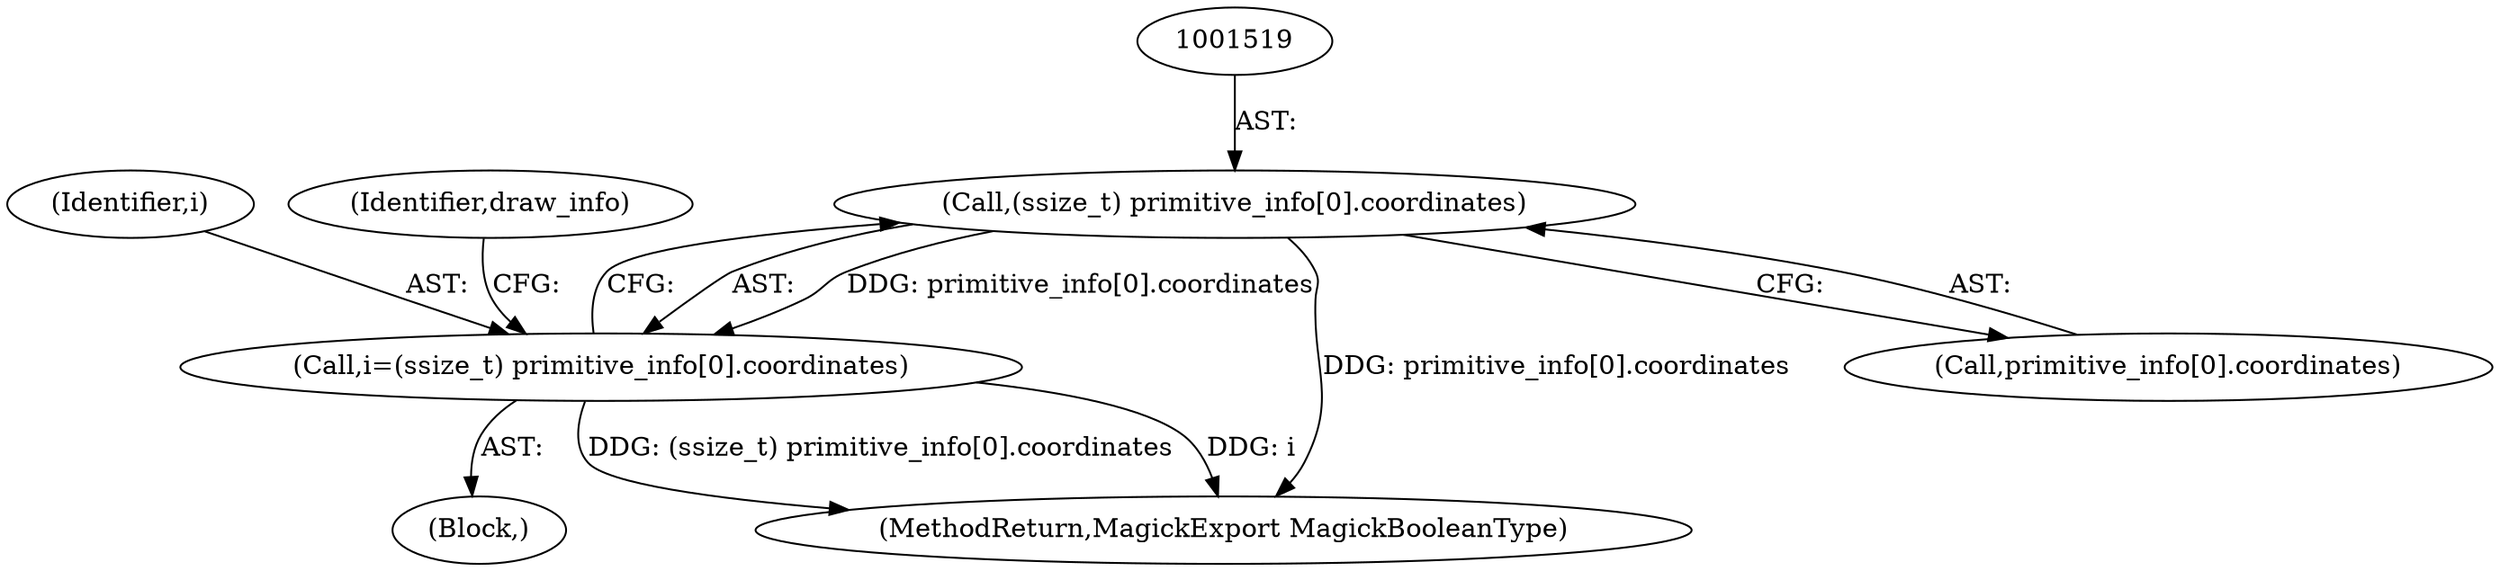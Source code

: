 digraph "0_ImageMagick_726812fa2fa7ce16bcf58f6e115f65427a1c0950_2@array" {
"1001518" [label="(Call,(ssize_t) primitive_info[0].coordinates)"];
"1001516" [label="(Call,i=(ssize_t) primitive_info[0].coordinates)"];
"1001629" [label="(MethodReturn,MagickExport MagickBooleanType)"];
"1001517" [label="(Identifier,i)"];
"1001516" [label="(Call,i=(ssize_t) primitive_info[0].coordinates)"];
"1001531" [label="(Identifier,draw_info)"];
"1001461" [label="(Block,)"];
"1001520" [label="(Call,primitive_info[0].coordinates)"];
"1001518" [label="(Call,(ssize_t) primitive_info[0].coordinates)"];
"1001518" -> "1001516"  [label="AST: "];
"1001518" -> "1001520"  [label="CFG: "];
"1001519" -> "1001518"  [label="AST: "];
"1001520" -> "1001518"  [label="AST: "];
"1001516" -> "1001518"  [label="CFG: "];
"1001518" -> "1001629"  [label="DDG: primitive_info[0].coordinates"];
"1001518" -> "1001516"  [label="DDG: primitive_info[0].coordinates"];
"1001516" -> "1001461"  [label="AST: "];
"1001517" -> "1001516"  [label="AST: "];
"1001531" -> "1001516"  [label="CFG: "];
"1001516" -> "1001629"  [label="DDG: i"];
"1001516" -> "1001629"  [label="DDG: (ssize_t) primitive_info[0].coordinates"];
}
